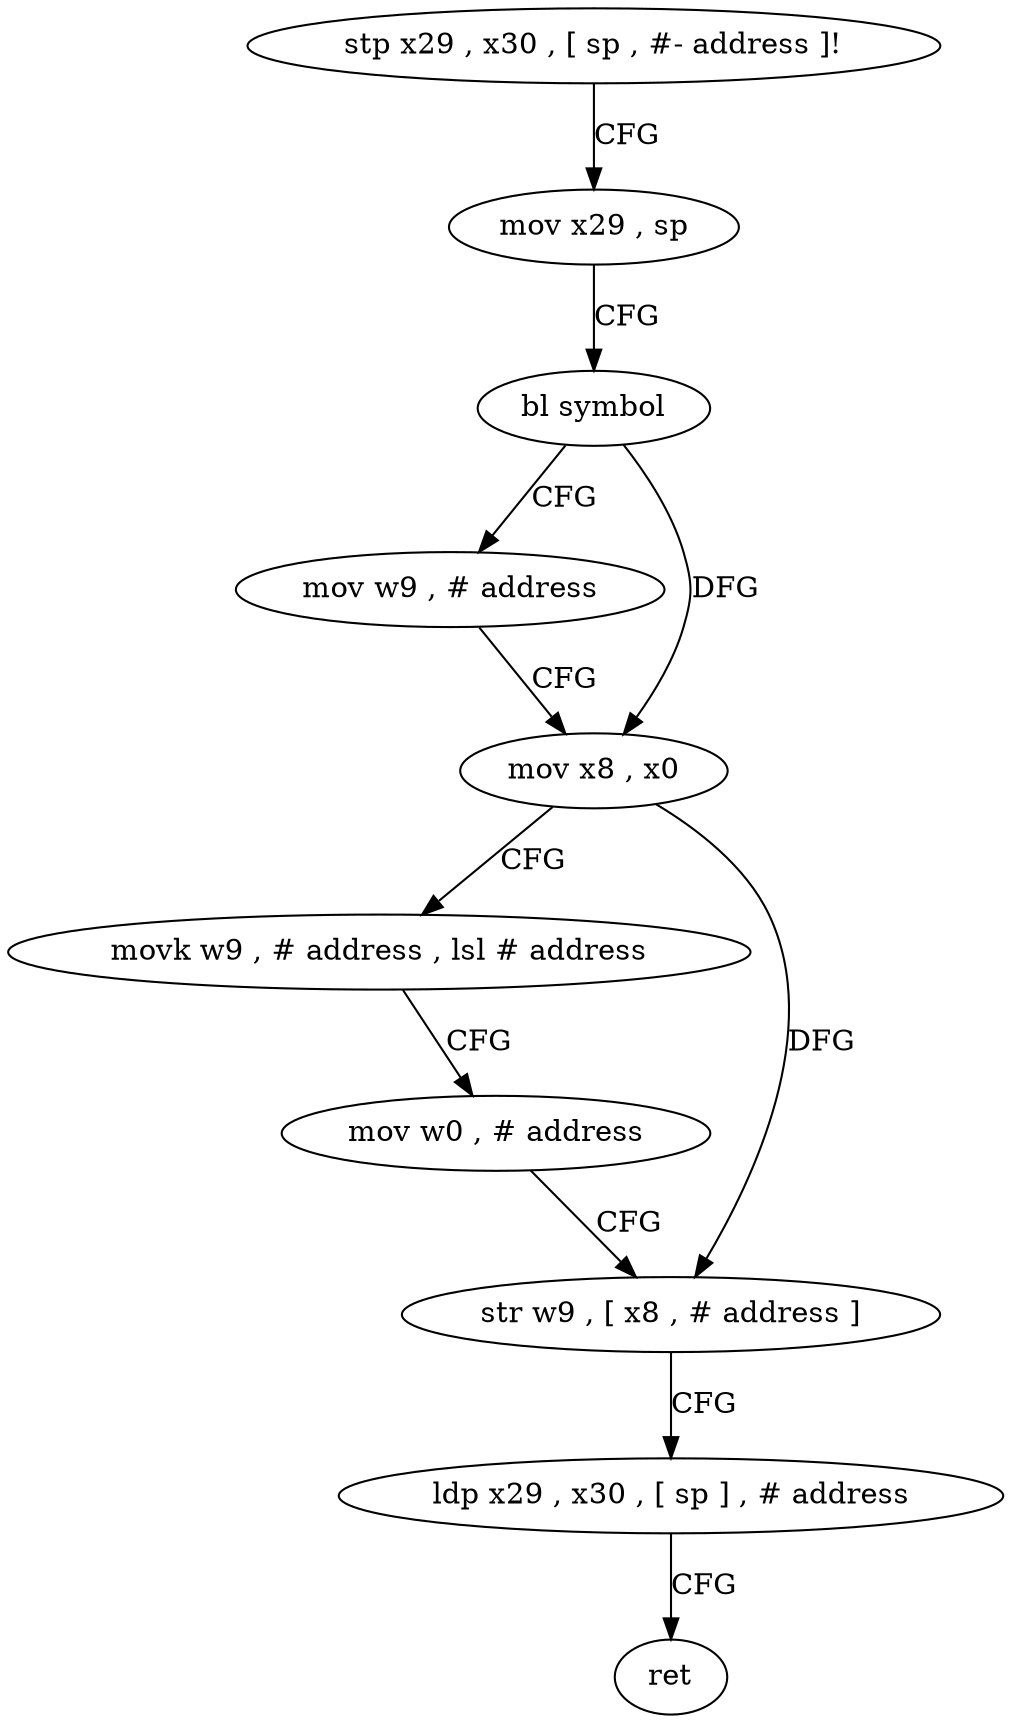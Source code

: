 digraph "func" {
"4245376" [label = "stp x29 , x30 , [ sp , #- address ]!" ]
"4245380" [label = "mov x29 , sp" ]
"4245384" [label = "bl symbol" ]
"4245388" [label = "mov w9 , # address" ]
"4245392" [label = "mov x8 , x0" ]
"4245396" [label = "movk w9 , # address , lsl # address" ]
"4245400" [label = "mov w0 , # address" ]
"4245404" [label = "str w9 , [ x8 , # address ]" ]
"4245408" [label = "ldp x29 , x30 , [ sp ] , # address" ]
"4245412" [label = "ret" ]
"4245376" -> "4245380" [ label = "CFG" ]
"4245380" -> "4245384" [ label = "CFG" ]
"4245384" -> "4245388" [ label = "CFG" ]
"4245384" -> "4245392" [ label = "DFG" ]
"4245388" -> "4245392" [ label = "CFG" ]
"4245392" -> "4245396" [ label = "CFG" ]
"4245392" -> "4245404" [ label = "DFG" ]
"4245396" -> "4245400" [ label = "CFG" ]
"4245400" -> "4245404" [ label = "CFG" ]
"4245404" -> "4245408" [ label = "CFG" ]
"4245408" -> "4245412" [ label = "CFG" ]
}
